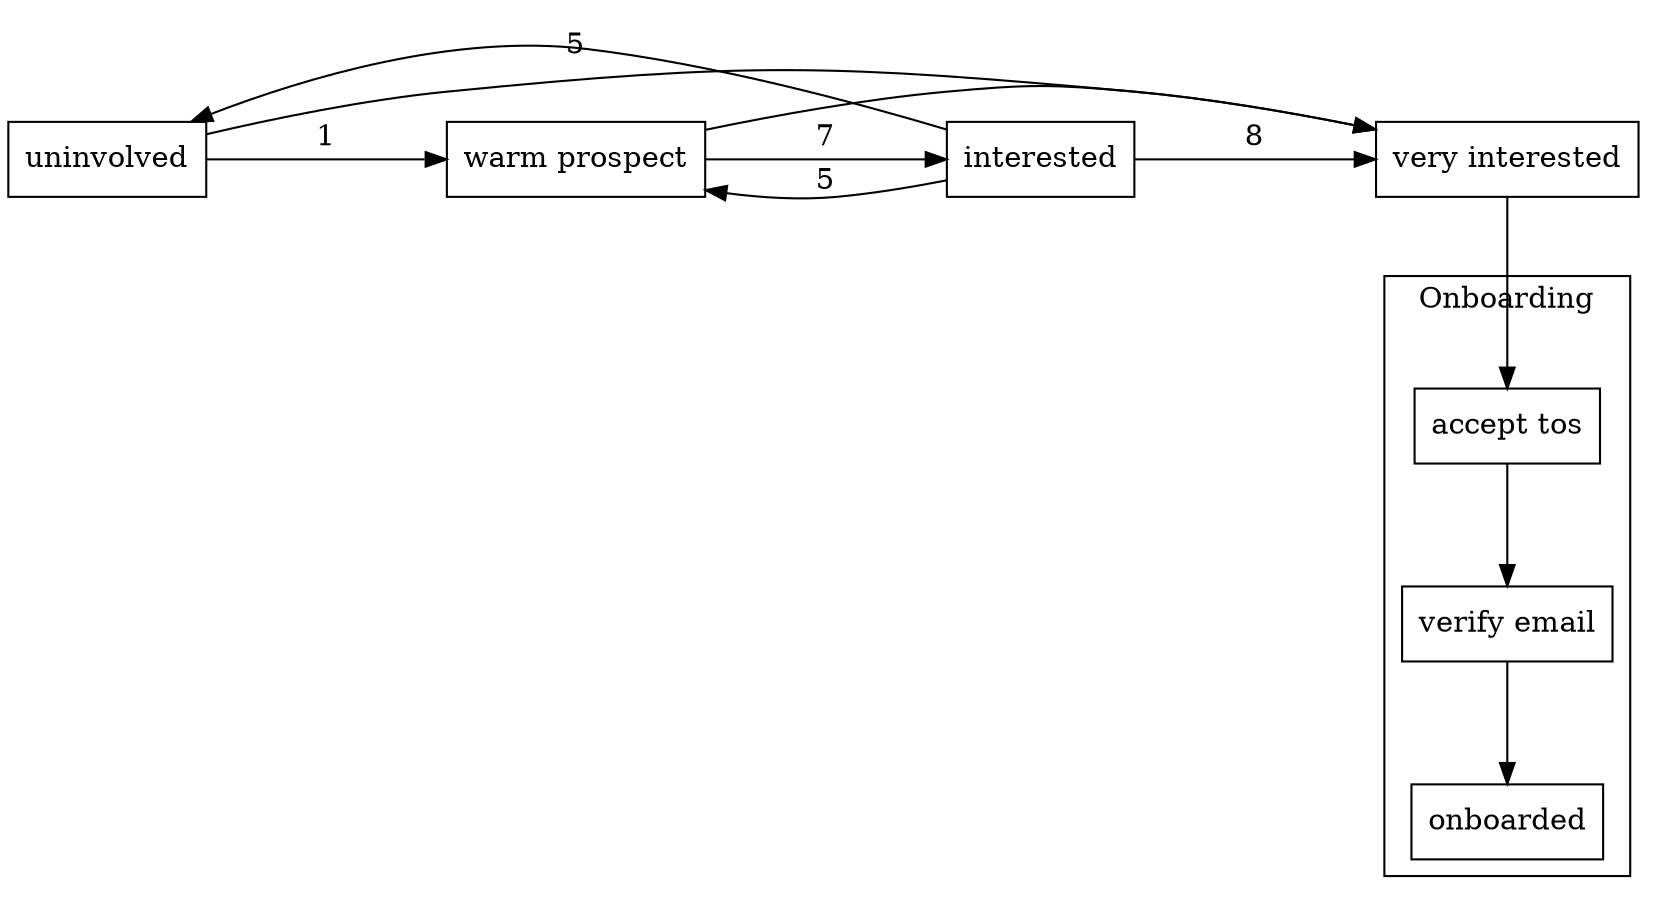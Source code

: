 digraph prosper
{
	ranksep=0.8
 	nodesep=0.8
 	overlap="false"

	node [color="black", shape="rectangle"]

	"uninvolved" -> "warm prospect" [label="1"]
	{rank = same; "uninvolved"; "warm prospect";}
	"warm prospect" -> "interested" [label="7"]
	{rank = same; "warm prospect"; "interested";}
	"interested" -> "very interested" [label="8"]
	{rank = same; "interested"; "very interested";}

	"interested" -> "warm prospect" [label="5"]
	"interested" -> "uninvolved" [label="5"]
	"warm prospect" -> "very interested"

	"very interested" -> "accept tos" [rhead=cluster_0];
	"uninvolved" -> "very interested"

	subgraph cluster_0 {
		label="Onboarding"
		rankdir="TB"
		"accept tos" -> "verify email"
		"verify email" -> "onboarded"
  }
}
